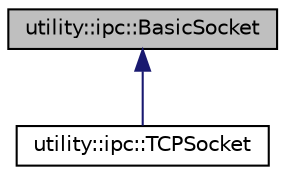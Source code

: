 digraph "utility::ipc::BasicSocket"
{
 // LATEX_PDF_SIZE
  edge [fontname="Helvetica",fontsize="10",labelfontname="Helvetica",labelfontsize="10"];
  node [fontname="Helvetica",fontsize="10",shape=record];
  Node1 [label="utility::ipc::BasicSocket",height=0.2,width=0.4,color="black", fillcolor="grey75", style="filled", fontcolor="black",tooltip=" "];
  Node1 -> Node2 [dir="back",color="midnightblue",fontsize="10",style="solid",fontname="Helvetica"];
  Node2 [label="utility::ipc::TCPSocket",height=0.2,width=0.4,color="black", fillcolor="white", style="filled",URL="$classutility_1_1ipc_1_1TCPSocket.html",tooltip="A tcp socket wrapper class."];
}
